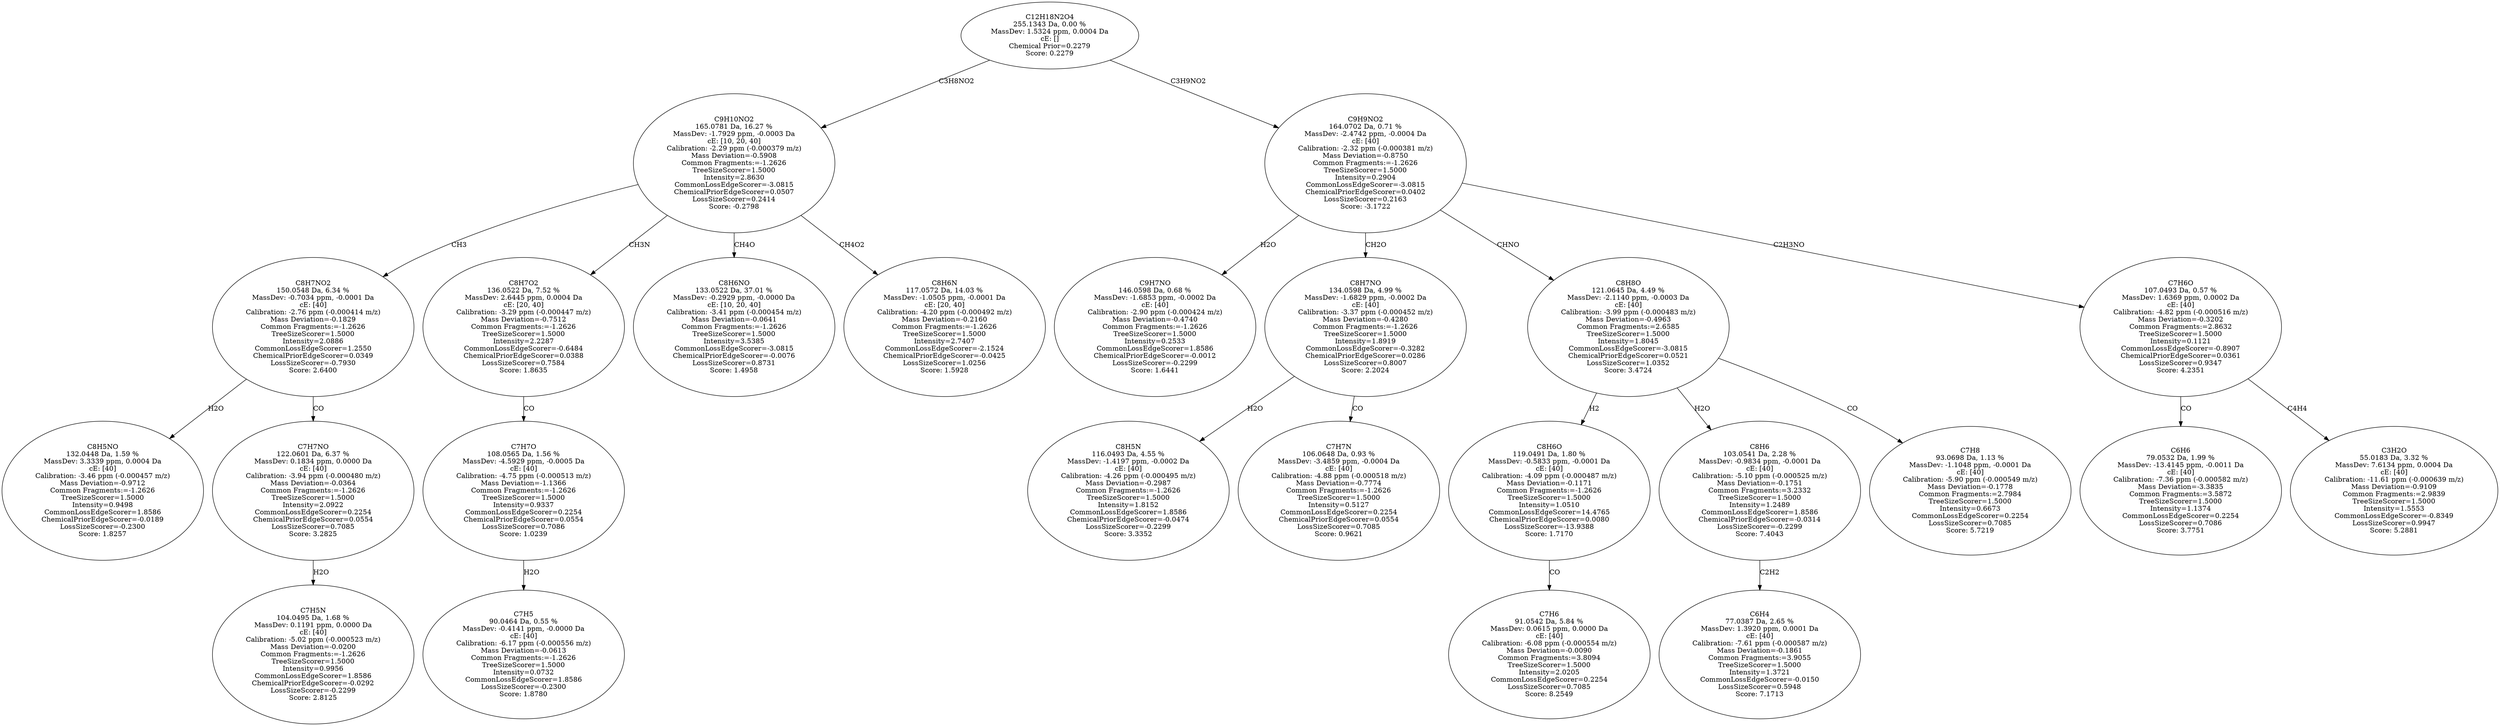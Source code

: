 strict digraph {
v1 [label="C8H5NO\n132.0448 Da, 1.59 %\nMassDev: 3.3339 ppm, 0.0004 Da\ncE: [40]\nCalibration: -3.46 ppm (-0.000457 m/z)\nMass Deviation=-0.9712\nCommon Fragments:=-1.2626\nTreeSizeScorer=1.5000\nIntensity=0.9498\nCommonLossEdgeScorer=1.8586\nChemicalPriorEdgeScorer=-0.0189\nLossSizeScorer=-0.2300\nScore: 1.8257"];
v2 [label="C7H5N\n104.0495 Da, 1.68 %\nMassDev: 0.1191 ppm, 0.0000 Da\ncE: [40]\nCalibration: -5.02 ppm (-0.000523 m/z)\nMass Deviation=-0.0200\nCommon Fragments:=-1.2626\nTreeSizeScorer=1.5000\nIntensity=0.9956\nCommonLossEdgeScorer=1.8586\nChemicalPriorEdgeScorer=-0.0292\nLossSizeScorer=-0.2299\nScore: 2.8125"];
v3 [label="C7H7NO\n122.0601 Da, 6.37 %\nMassDev: 0.1834 ppm, 0.0000 Da\ncE: [40]\nCalibration: -3.94 ppm (-0.000480 m/z)\nMass Deviation=-0.0364\nCommon Fragments:=-1.2626\nTreeSizeScorer=1.5000\nIntensity=2.0922\nCommonLossEdgeScorer=0.2254\nChemicalPriorEdgeScorer=0.0554\nLossSizeScorer=0.7085\nScore: 3.2825"];
v4 [label="C8H7NO2\n150.0548 Da, 6.34 %\nMassDev: -0.7034 ppm, -0.0001 Da\ncE: [40]\nCalibration: -2.76 ppm (-0.000414 m/z)\nMass Deviation=-0.1829\nCommon Fragments:=-1.2626\nTreeSizeScorer=1.5000\nIntensity=2.0886\nCommonLossEdgeScorer=1.2550\nChemicalPriorEdgeScorer=0.0349\nLossSizeScorer=-0.7930\nScore: 2.6400"];
v5 [label="C7H5\n90.0464 Da, 0.55 %\nMassDev: -0.4141 ppm, -0.0000 Da\ncE: [40]\nCalibration: -6.17 ppm (-0.000556 m/z)\nMass Deviation=-0.0613\nCommon Fragments:=-1.2626\nTreeSizeScorer=1.5000\nIntensity=0.0732\nCommonLossEdgeScorer=1.8586\nLossSizeScorer=-0.2300\nScore: 1.8780"];
v6 [label="C7H7O\n108.0565 Da, 1.56 %\nMassDev: -4.5929 ppm, -0.0005 Da\ncE: [40]\nCalibration: -4.75 ppm (-0.000513 m/z)\nMass Deviation=-1.1366\nCommon Fragments:=-1.2626\nTreeSizeScorer=1.5000\nIntensity=0.9337\nCommonLossEdgeScorer=0.2254\nChemicalPriorEdgeScorer=0.0554\nLossSizeScorer=0.7086\nScore: 1.0239"];
v7 [label="C8H7O2\n136.0522 Da, 7.52 %\nMassDev: 2.6445 ppm, 0.0004 Da\ncE: [20, 40]\nCalibration: -3.29 ppm (-0.000447 m/z)\nMass Deviation=-0.7512\nCommon Fragments:=-1.2626\nTreeSizeScorer=1.5000\nIntensity=2.2287\nCommonLossEdgeScorer=-0.6484\nChemicalPriorEdgeScorer=0.0388\nLossSizeScorer=0.7584\nScore: 1.8635"];
v8 [label="C8H6NO\n133.0522 Da, 37.01 %\nMassDev: -0.2929 ppm, -0.0000 Da\ncE: [10, 20, 40]\nCalibration: -3.41 ppm (-0.000454 m/z)\nMass Deviation=-0.0641\nCommon Fragments:=-1.2626\nTreeSizeScorer=1.5000\nIntensity=3.5385\nCommonLossEdgeScorer=-3.0815\nChemicalPriorEdgeScorer=-0.0076\nLossSizeScorer=0.8731\nScore: 1.4958"];
v9 [label="C8H6N\n117.0572 Da, 14.03 %\nMassDev: -1.0505 ppm, -0.0001 Da\ncE: [20, 40]\nCalibration: -4.20 ppm (-0.000492 m/z)\nMass Deviation=-0.2160\nCommon Fragments:=-1.2626\nTreeSizeScorer=1.5000\nIntensity=2.7407\nCommonLossEdgeScorer=-2.1524\nChemicalPriorEdgeScorer=-0.0425\nLossSizeScorer=1.0256\nScore: 1.5928"];
v10 [label="C9H10NO2\n165.0781 Da, 16.27 %\nMassDev: -1.7929 ppm, -0.0003 Da\ncE: [10, 20, 40]\nCalibration: -2.29 ppm (-0.000379 m/z)\nMass Deviation=-0.5908\nCommon Fragments:=-1.2626\nTreeSizeScorer=1.5000\nIntensity=2.8630\nCommonLossEdgeScorer=-3.0815\nChemicalPriorEdgeScorer=0.0507\nLossSizeScorer=0.2414\nScore: -0.2798"];
v11 [label="C9H7NO\n146.0598 Da, 0.68 %\nMassDev: -1.6853 ppm, -0.0002 Da\ncE: [40]\nCalibration: -2.90 ppm (-0.000424 m/z)\nMass Deviation=-0.4740\nCommon Fragments:=-1.2626\nTreeSizeScorer=1.5000\nIntensity=0.2533\nCommonLossEdgeScorer=1.8586\nChemicalPriorEdgeScorer=-0.0012\nLossSizeScorer=-0.2299\nScore: 1.6441"];
v12 [label="C8H5N\n116.0493 Da, 4.55 %\nMassDev: -1.4197 ppm, -0.0002 Da\ncE: [40]\nCalibration: -4.26 ppm (-0.000495 m/z)\nMass Deviation=-0.2987\nCommon Fragments:=-1.2626\nTreeSizeScorer=1.5000\nIntensity=1.8152\nCommonLossEdgeScorer=1.8586\nChemicalPriorEdgeScorer=-0.0474\nLossSizeScorer=-0.2299\nScore: 3.3352"];
v13 [label="C7H7N\n106.0648 Da, 0.93 %\nMassDev: -3.4859 ppm, -0.0004 Da\ncE: [40]\nCalibration: -4.88 ppm (-0.000518 m/z)\nMass Deviation=-0.7774\nCommon Fragments:=-1.2626\nTreeSizeScorer=1.5000\nIntensity=0.5127\nCommonLossEdgeScorer=0.2254\nChemicalPriorEdgeScorer=0.0554\nLossSizeScorer=0.7085\nScore: 0.9621"];
v14 [label="C8H7NO\n134.0598 Da, 4.99 %\nMassDev: -1.6829 ppm, -0.0002 Da\ncE: [40]\nCalibration: -3.37 ppm (-0.000452 m/z)\nMass Deviation=-0.4280\nCommon Fragments:=-1.2626\nTreeSizeScorer=1.5000\nIntensity=1.8919\nCommonLossEdgeScorer=-0.3282\nChemicalPriorEdgeScorer=0.0286\nLossSizeScorer=0.8007\nScore: 2.2024"];
v15 [label="C7H6\n91.0542 Da, 5.84 %\nMassDev: 0.0615 ppm, 0.0000 Da\ncE: [40]\nCalibration: -6.08 ppm (-0.000554 m/z)\nMass Deviation=-0.0090\nCommon Fragments:=3.8094\nTreeSizeScorer=1.5000\nIntensity=2.0205\nCommonLossEdgeScorer=0.2254\nLossSizeScorer=0.7085\nScore: 8.2549"];
v16 [label="C8H6O\n119.0491 Da, 1.80 %\nMassDev: -0.5833 ppm, -0.0001 Da\ncE: [40]\nCalibration: -4.09 ppm (-0.000487 m/z)\nMass Deviation=-0.1171\nCommon Fragments:=-1.2626\nTreeSizeScorer=1.5000\nIntensity=1.0510\nCommonLossEdgeScorer=14.4765\nChemicalPriorEdgeScorer=0.0080\nLossSizeScorer=-13.9388\nScore: 1.7170"];
v17 [label="C6H4\n77.0387 Da, 2.65 %\nMassDev: 1.3920 ppm, 0.0001 Da\ncE: [40]\nCalibration: -7.61 ppm (-0.000587 m/z)\nMass Deviation=-0.1861\nCommon Fragments:=3.9055\nTreeSizeScorer=1.5000\nIntensity=1.3721\nCommonLossEdgeScorer=-0.0150\nLossSizeScorer=0.5948\nScore: 7.1713"];
v18 [label="C8H6\n103.0541 Da, 2.28 %\nMassDev: -0.9834 ppm, -0.0001 Da\ncE: [40]\nCalibration: -5.10 ppm (-0.000525 m/z)\nMass Deviation=-0.1751\nCommon Fragments:=3.2332\nTreeSizeScorer=1.5000\nIntensity=1.2489\nCommonLossEdgeScorer=1.8586\nChemicalPriorEdgeScorer=-0.0314\nLossSizeScorer=-0.2299\nScore: 7.4043"];
v19 [label="C7H8\n93.0698 Da, 1.13 %\nMassDev: -1.1048 ppm, -0.0001 Da\ncE: [40]\nCalibration: -5.90 ppm (-0.000549 m/z)\nMass Deviation=-0.1778\nCommon Fragments:=2.7984\nTreeSizeScorer=1.5000\nIntensity=0.6673\nCommonLossEdgeScorer=0.2254\nLossSizeScorer=0.7085\nScore: 5.7219"];
v20 [label="C8H8O\n121.0645 Da, 4.49 %\nMassDev: -2.1140 ppm, -0.0003 Da\ncE: [40]\nCalibration: -3.99 ppm (-0.000483 m/z)\nMass Deviation=-0.4963\nCommon Fragments:=2.6585\nTreeSizeScorer=1.5000\nIntensity=1.8045\nCommonLossEdgeScorer=-3.0815\nChemicalPriorEdgeScorer=0.0521\nLossSizeScorer=1.0352\nScore: 3.4724"];
v21 [label="C6H6\n79.0532 Da, 1.99 %\nMassDev: -13.4145 ppm, -0.0011 Da\ncE: [40]\nCalibration: -7.36 ppm (-0.000582 m/z)\nMass Deviation=-3.3835\nCommon Fragments:=3.5872\nTreeSizeScorer=1.5000\nIntensity=1.1374\nCommonLossEdgeScorer=0.2254\nLossSizeScorer=0.7086\nScore: 3.7751"];
v22 [label="C3H2O\n55.0183 Da, 3.32 %\nMassDev: 7.6134 ppm, 0.0004 Da\ncE: [40]\nCalibration: -11.61 ppm (-0.000639 m/z)\nMass Deviation=-0.9109\nCommon Fragments:=2.9839\nTreeSizeScorer=1.5000\nIntensity=1.5553\nCommonLossEdgeScorer=-0.8349\nLossSizeScorer=0.9947\nScore: 5.2881"];
v23 [label="C7H6O\n107.0493 Da, 0.57 %\nMassDev: 1.6369 ppm, 0.0002 Da\ncE: [40]\nCalibration: -4.82 ppm (-0.000516 m/z)\nMass Deviation=-0.3202\nCommon Fragments:=2.8632\nTreeSizeScorer=1.5000\nIntensity=0.1121\nCommonLossEdgeScorer=-0.8907\nChemicalPriorEdgeScorer=0.0361\nLossSizeScorer=0.9347\nScore: 4.2351"];
v24 [label="C9H9NO2\n164.0702 Da, 0.71 %\nMassDev: -2.4742 ppm, -0.0004 Da\ncE: [40]\nCalibration: -2.32 ppm (-0.000381 m/z)\nMass Deviation=-0.8750\nCommon Fragments:=-1.2626\nTreeSizeScorer=1.5000\nIntensity=0.2904\nCommonLossEdgeScorer=-3.0815\nChemicalPriorEdgeScorer=0.0402\nLossSizeScorer=0.2163\nScore: -3.1722"];
v25 [label="C12H18N2O4\n255.1343 Da, 0.00 %\nMassDev: 1.5324 ppm, 0.0004 Da\ncE: []\nChemical Prior=0.2279\nScore: 0.2279"];
v4 -> v1 [label="H2O"];
v3 -> v2 [label="H2O"];
v4 -> v3 [label="CO"];
v10 -> v4 [label="CH3"];
v6 -> v5 [label="H2O"];
v7 -> v6 [label="CO"];
v10 -> v7 [label="CH3N"];
v10 -> v8 [label="CH4O"];
v10 -> v9 [label="CH4O2"];
v25 -> v10 [label="C3H8NO2"];
v24 -> v11 [label="H2O"];
v14 -> v12 [label="H2O"];
v14 -> v13 [label="CO"];
v24 -> v14 [label="CH2O"];
v16 -> v15 [label="CO"];
v20 -> v16 [label="H2"];
v18 -> v17 [label="C2H2"];
v20 -> v18 [label="H2O"];
v20 -> v19 [label="CO"];
v24 -> v20 [label="CHNO"];
v23 -> v21 [label="CO"];
v23 -> v22 [label="C4H4"];
v24 -> v23 [label="C2H3NO"];
v25 -> v24 [label="C3H9NO2"];
}
